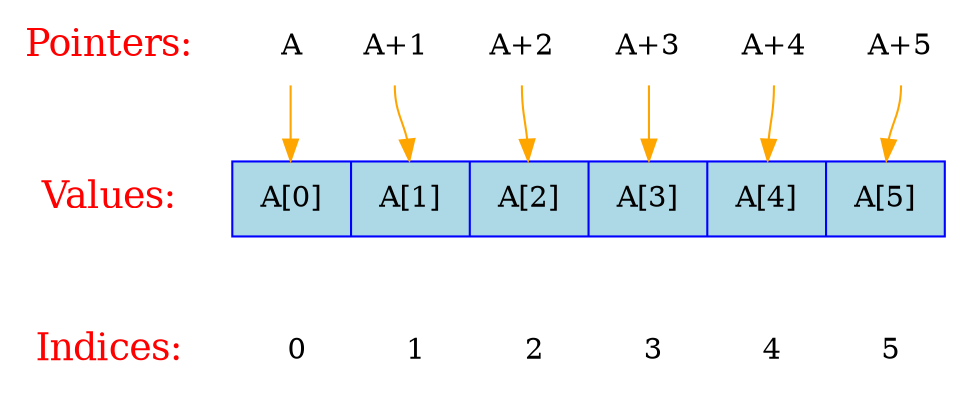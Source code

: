 digraph {
    node [shape=plaintext, fontcolor=red, fontsize=18];
    "Pointers:" -> "Values:" -> "Indices:" [color=white];

    node [shape=record, fontcolor=black, fontsize=14, width=4.75, fixedsize=true];
    pointers [label="<f0> A | <f1> A+1 | <f2> A+2 | <f3> A+3 | <f4> A+4 | <f5> A+5", color=white];
    values [label="<f0> A[0] | <f1> A[1] | <f2> A[2] | <f3> A[3] | <f4> A[4] | <f5> A[5]", color=blue, fillcolor=lightblue, style=filled];
    indices [label="0 | 1 | 2 | 3| 4 | 5", color=white];

    { rank=same; "Pointers:"; pointers }
    { rank=same; "Values:"; values }
    { rank=same; "Indices:"; indices }

    edge [color=orange];
    pointers:f0 -> values:f0;
    pointers:f1 -> values:f1;
    pointers:f2 -> values:f2;
    pointers:f3 -> values:f3;
    pointers:f4 -> values:f4;
    pointers:f5 -> values:f5;
}

